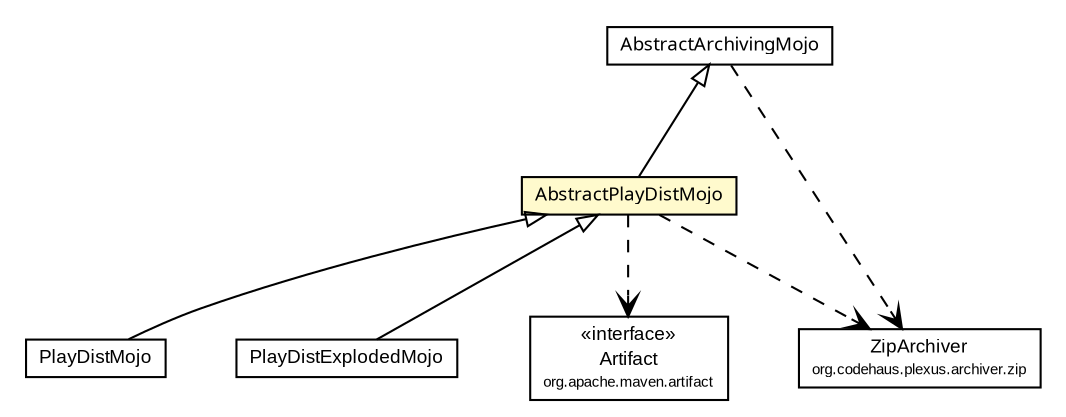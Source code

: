 #!/usr/local/bin/dot
#
# Class diagram 
# Generated by UmlGraph version 4.6 (http://www.spinellis.gr/sw/umlgraph)
#

digraph G {
	edge [fontname="arial",fontsize=10,labelfontname="arial",labelfontsize=10];
	node [fontname="arial",fontsize=10,shape=plaintext];
	// com.google.code.play.PlayDistMojo
	c1072 [label=<<table border="0" cellborder="1" cellspacing="0" cellpadding="2" port="p" href="./PlayDistMojo.html">
		<tr><td><table border="0" cellspacing="0" cellpadding="1">
			<tr><td> PlayDistMojo </td></tr>
		</table></td></tr>
		</table>>, fontname="arial", fontcolor="black", fontsize=9.0];
	// com.google.code.play.PlayDistExplodedMojo
	c1073 [label=<<table border="0" cellborder="1" cellspacing="0" cellpadding="2" port="p" href="./PlayDistExplodedMojo.html">
		<tr><td><table border="0" cellspacing="0" cellpadding="1">
			<tr><td> PlayDistExplodedMojo </td></tr>
		</table></td></tr>
		</table>>, fontname="arial", fontcolor="black", fontsize=9.0];
	// com.google.code.play.AbstractPlayDistMojo
	c1085 [label=<<table border="0" cellborder="1" cellspacing="0" cellpadding="2" port="p" bgcolor="lemonChiffon" href="./AbstractPlayDistMojo.html">
		<tr><td><table border="0" cellspacing="0" cellpadding="1">
			<tr><td><font face="ariali"> AbstractPlayDistMojo </font></td></tr>
		</table></td></tr>
		</table>>, fontname="arial", fontcolor="black", fontsize=9.0];
	// com.google.code.play.AbstractArchivingMojo
	c1087 [label=<<table border="0" cellborder="1" cellspacing="0" cellpadding="2" port="p" href="./AbstractArchivingMojo.html">
		<tr><td><table border="0" cellspacing="0" cellpadding="1">
			<tr><td><font face="ariali"> AbstractArchivingMojo </font></td></tr>
		</table></td></tr>
		</table>>, fontname="arial", fontcolor="black", fontsize=9.0];
	//com.google.code.play.PlayDistMojo extends com.google.code.play.AbstractPlayDistMojo
	c1085:p -> c1072:p [dir=back,arrowtail=empty];
	//com.google.code.play.PlayDistExplodedMojo extends com.google.code.play.AbstractPlayDistMojo
	c1085:p -> c1073:p [dir=back,arrowtail=empty];
	//com.google.code.play.AbstractPlayDistMojo extends com.google.code.play.AbstractArchivingMojo
	c1087:p -> c1085:p [dir=back,arrowtail=empty];
	// com.google.code.play.AbstractPlayDistMojo DEPEND org.codehaus.plexus.archiver.zip.ZipArchiver
	c1085:p -> c1090:p [taillabel="", label="", headlabel="", fontname="arial", fontcolor="black", fontsize=10.0, color="black", arrowhead=open, style=dashed];
	// com.google.code.play.AbstractPlayDistMojo DEPEND org.apache.maven.artifact.Artifact
	c1085:p -> c1091:p [taillabel="", label="", headlabel="", fontname="arial", fontcolor="black", fontsize=10.0, color="black", arrowhead=open, style=dashed];
	// com.google.code.play.AbstractArchivingMojo DEPEND org.codehaus.plexus.archiver.zip.ZipArchiver
	c1087:p -> c1090:p [taillabel="", label="", headlabel="", fontname="arial", fontcolor="black", fontsize=10.0, color="black", arrowhead=open, style=dashed];
	// org.apache.maven.artifact.Artifact
	c1091 [label=<<table border="0" cellborder="1" cellspacing="0" cellpadding="2" port="p" href="http://maven.apache.org/ref/2.2.1/maven-artifact/apidocs/org/apache/maven/artifact/Artifact.html">
		<tr><td><table border="0" cellspacing="0" cellpadding="1">
			<tr><td> &laquo;interface&raquo; </td></tr>
			<tr><td> Artifact </td></tr>
			<tr><td><font point-size="7.0"> org.apache.maven.artifact </font></td></tr>
		</table></td></tr>
		</table>>, fontname="arial", fontcolor="black", fontsize=9.0];
	// org.codehaus.plexus.archiver.zip.ZipArchiver
	c1090 [label=<<table border="0" cellborder="1" cellspacing="0" cellpadding="2" port="p" href="http://maven-play-plugin.googlecode.com/svn/apidocs/org/codehaus/plexus/plexus-archiver/2.3/org/codehaus/plexus/archiver/zip/ZipArchiver.html">
		<tr><td><table border="0" cellspacing="0" cellpadding="1">
			<tr><td> ZipArchiver </td></tr>
			<tr><td><font point-size="7.0"> org.codehaus.plexus.archiver.zip </font></td></tr>
		</table></td></tr>
		</table>>, fontname="arial", fontcolor="black", fontsize=9.0];
}

